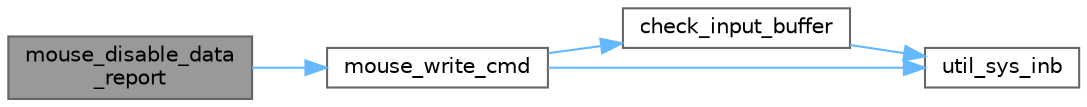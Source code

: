 digraph "mouse_disable_data_report"
{
 // LATEX_PDF_SIZE
  bgcolor="transparent";
  edge [fontname=Helvetica,fontsize=10,labelfontname=Helvetica,labelfontsize=10];
  node [fontname=Helvetica,fontsize=10,shape=box,height=0.2,width=0.4];
  rankdir="LR";
  Node1 [label="mouse_disable_data\l_report",height=0.2,width=0.4,color="gray40", fillcolor="grey60", style="filled", fontcolor="black",tooltip="This function disables data reporting from the mouse device by sending the appropriate command to the..."];
  Node1 -> Node2 [color="steelblue1",style="solid"];
  Node2 [label="mouse_write_cmd",height=0.2,width=0.4,color="grey40", fillcolor="white", style="filled",URL="$mouse_8c.html#ade314a04247b0f06b713297da4978e7b",tooltip="This function writes a command to the mouse and retrieves the response from the mouse device."];
  Node2 -> Node3 [color="steelblue1",style="solid"];
  Node3 [label="check_input_buffer",height=0.2,width=0.4,color="grey40", fillcolor="white", style="filled",URL="$mouse_8c.html#aace521da31210ae7d184da0bb7fe10ea",tooltip="This function checks the mouse input buffer."];
  Node3 -> Node4 [color="steelblue1",style="solid"];
  Node4 [label="util_sys_inb",height=0.2,width=0.4,color="grey40", fillcolor="white", style="filled",URL="$utils_8c.html#a79a031a8611f5b2d6afa4158e92b0fb4",tooltip=" "];
  Node2 -> Node4 [color="steelblue1",style="solid"];
}
